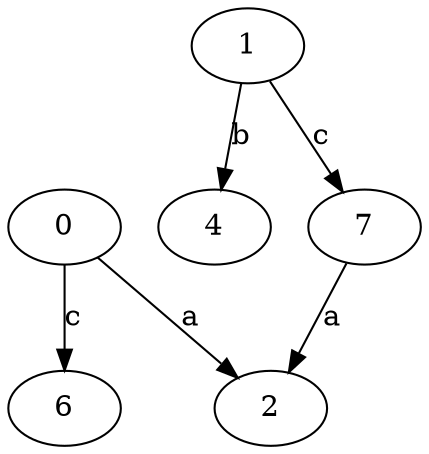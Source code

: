 strict digraph  {
0;
1;
2;
4;
6;
7;
0 -> 2  [label=a];
0 -> 6  [label=c];
1 -> 4  [label=b];
1 -> 7  [label=c];
7 -> 2  [label=a];
}
